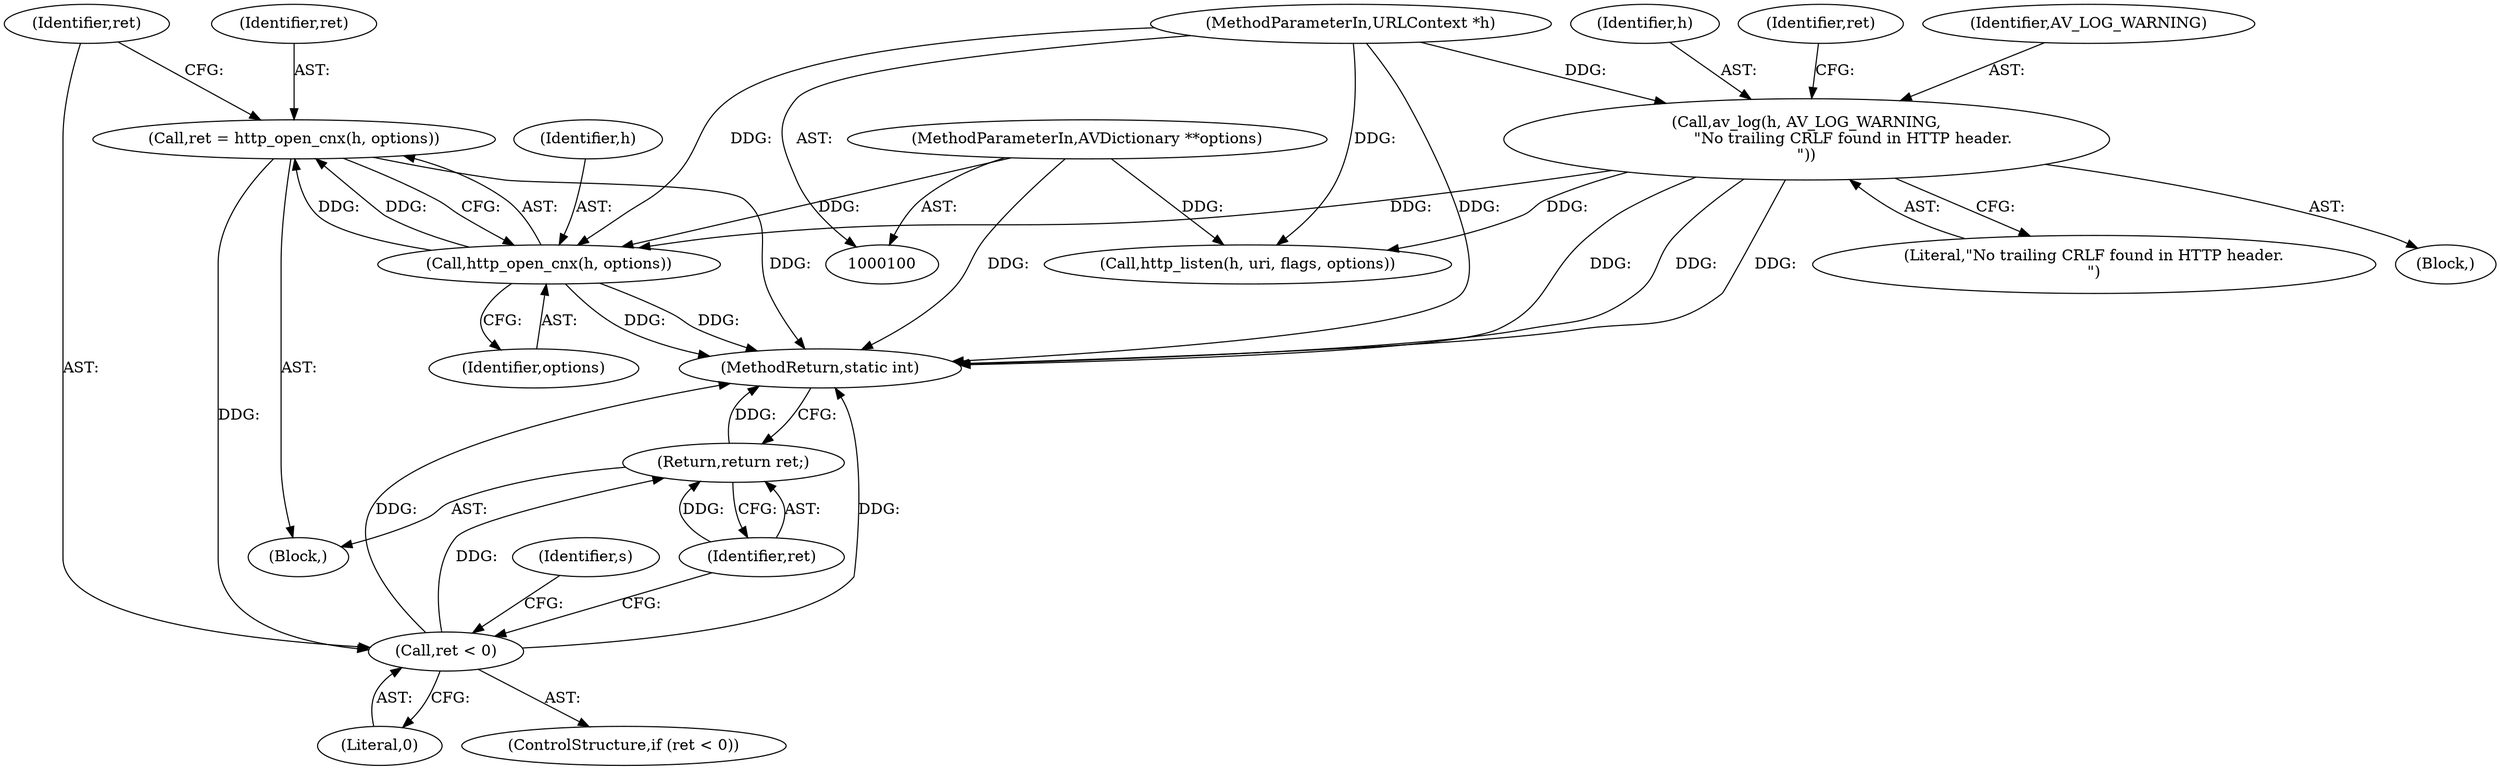digraph "0_FFmpeg_2a05c8f813de6f2278827734bf8102291e7484aa_1@API" {
"1000243" [label="(Call,ret = http_open_cnx(h, options))"];
"1000245" [label="(Call,http_open_cnx(h, options))"];
"1000187" [label="(Call,av_log(h, AV_LOG_WARNING,\n                   \"No trailing CRLF found in HTTP header.\n\"))"];
"1000101" [label="(MethodParameterIn,URLContext *h)"];
"1000104" [label="(MethodParameterIn,AVDictionary **options)"];
"1000249" [label="(Call,ret < 0)"];
"1000257" [label="(Return,return ret;)"];
"1000246" [label="(Identifier,h)"];
"1000244" [label="(Identifier,ret)"];
"1000249" [label="(Call,ret < 0)"];
"1000259" [label="(MethodReturn,static int)"];
"1000101" [label="(MethodParameterIn,URLContext *h)"];
"1000105" [label="(Block,)"];
"1000186" [label="(Block,)"];
"1000251" [label="(Literal,0)"];
"1000258" [label="(Identifier,ret)"];
"1000192" [label="(Identifier,ret)"];
"1000257" [label="(Return,return ret;)"];
"1000104" [label="(MethodParameterIn,AVDictionary **options)"];
"1000187" [label="(Call,av_log(h, AV_LOG_WARNING,\n                   \"No trailing CRLF found in HTTP header.\n\"))"];
"1000189" [label="(Identifier,AV_LOG_WARNING)"];
"1000238" [label="(Call,http_listen(h, uri, flags, options))"];
"1000248" [label="(ControlStructure,if (ret < 0))"];
"1000247" [label="(Identifier,options)"];
"1000255" [label="(Identifier,s)"];
"1000188" [label="(Identifier,h)"];
"1000250" [label="(Identifier,ret)"];
"1000245" [label="(Call,http_open_cnx(h, options))"];
"1000243" [label="(Call,ret = http_open_cnx(h, options))"];
"1000190" [label="(Literal,\"No trailing CRLF found in HTTP header.\n\")"];
"1000243" -> "1000105"  [label="AST: "];
"1000243" -> "1000245"  [label="CFG: "];
"1000244" -> "1000243"  [label="AST: "];
"1000245" -> "1000243"  [label="AST: "];
"1000250" -> "1000243"  [label="CFG: "];
"1000243" -> "1000259"  [label="DDG: "];
"1000245" -> "1000243"  [label="DDG: "];
"1000245" -> "1000243"  [label="DDG: "];
"1000243" -> "1000249"  [label="DDG: "];
"1000245" -> "1000247"  [label="CFG: "];
"1000246" -> "1000245"  [label="AST: "];
"1000247" -> "1000245"  [label="AST: "];
"1000245" -> "1000259"  [label="DDG: "];
"1000245" -> "1000259"  [label="DDG: "];
"1000187" -> "1000245"  [label="DDG: "];
"1000101" -> "1000245"  [label="DDG: "];
"1000104" -> "1000245"  [label="DDG: "];
"1000187" -> "1000186"  [label="AST: "];
"1000187" -> "1000190"  [label="CFG: "];
"1000188" -> "1000187"  [label="AST: "];
"1000189" -> "1000187"  [label="AST: "];
"1000190" -> "1000187"  [label="AST: "];
"1000192" -> "1000187"  [label="CFG: "];
"1000187" -> "1000259"  [label="DDG: "];
"1000187" -> "1000259"  [label="DDG: "];
"1000187" -> "1000259"  [label="DDG: "];
"1000101" -> "1000187"  [label="DDG: "];
"1000187" -> "1000238"  [label="DDG: "];
"1000101" -> "1000100"  [label="AST: "];
"1000101" -> "1000259"  [label="DDG: "];
"1000101" -> "1000238"  [label="DDG: "];
"1000104" -> "1000100"  [label="AST: "];
"1000104" -> "1000259"  [label="DDG: "];
"1000104" -> "1000238"  [label="DDG: "];
"1000249" -> "1000248"  [label="AST: "];
"1000249" -> "1000251"  [label="CFG: "];
"1000250" -> "1000249"  [label="AST: "];
"1000251" -> "1000249"  [label="AST: "];
"1000255" -> "1000249"  [label="CFG: "];
"1000258" -> "1000249"  [label="CFG: "];
"1000249" -> "1000259"  [label="DDG: "];
"1000249" -> "1000259"  [label="DDG: "];
"1000249" -> "1000257"  [label="DDG: "];
"1000257" -> "1000105"  [label="AST: "];
"1000257" -> "1000258"  [label="CFG: "];
"1000258" -> "1000257"  [label="AST: "];
"1000259" -> "1000257"  [label="CFG: "];
"1000257" -> "1000259"  [label="DDG: "];
"1000258" -> "1000257"  [label="DDG: "];
}
